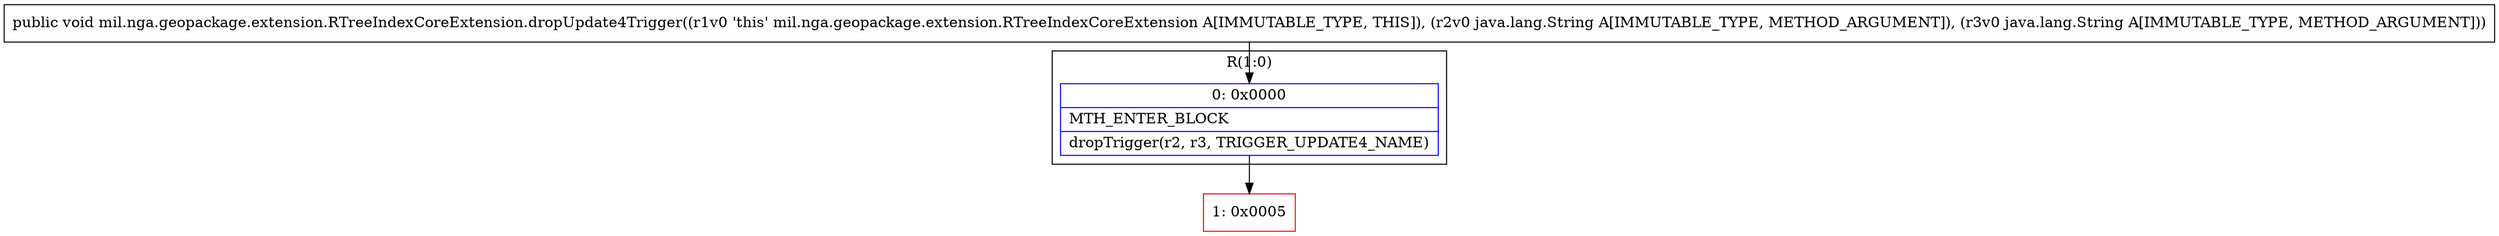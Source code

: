 digraph "CFG formil.nga.geopackage.extension.RTreeIndexCoreExtension.dropUpdate4Trigger(Ljava\/lang\/String;Ljava\/lang\/String;)V" {
subgraph cluster_Region_1664581453 {
label = "R(1:0)";
node [shape=record,color=blue];
Node_0 [shape=record,label="{0\:\ 0x0000|MTH_ENTER_BLOCK\l|dropTrigger(r2, r3, TRIGGER_UPDATE4_NAME)\l}"];
}
Node_1 [shape=record,color=red,label="{1\:\ 0x0005}"];
MethodNode[shape=record,label="{public void mil.nga.geopackage.extension.RTreeIndexCoreExtension.dropUpdate4Trigger((r1v0 'this' mil.nga.geopackage.extension.RTreeIndexCoreExtension A[IMMUTABLE_TYPE, THIS]), (r2v0 java.lang.String A[IMMUTABLE_TYPE, METHOD_ARGUMENT]), (r3v0 java.lang.String A[IMMUTABLE_TYPE, METHOD_ARGUMENT])) }"];
MethodNode -> Node_0;
Node_0 -> Node_1;
}

